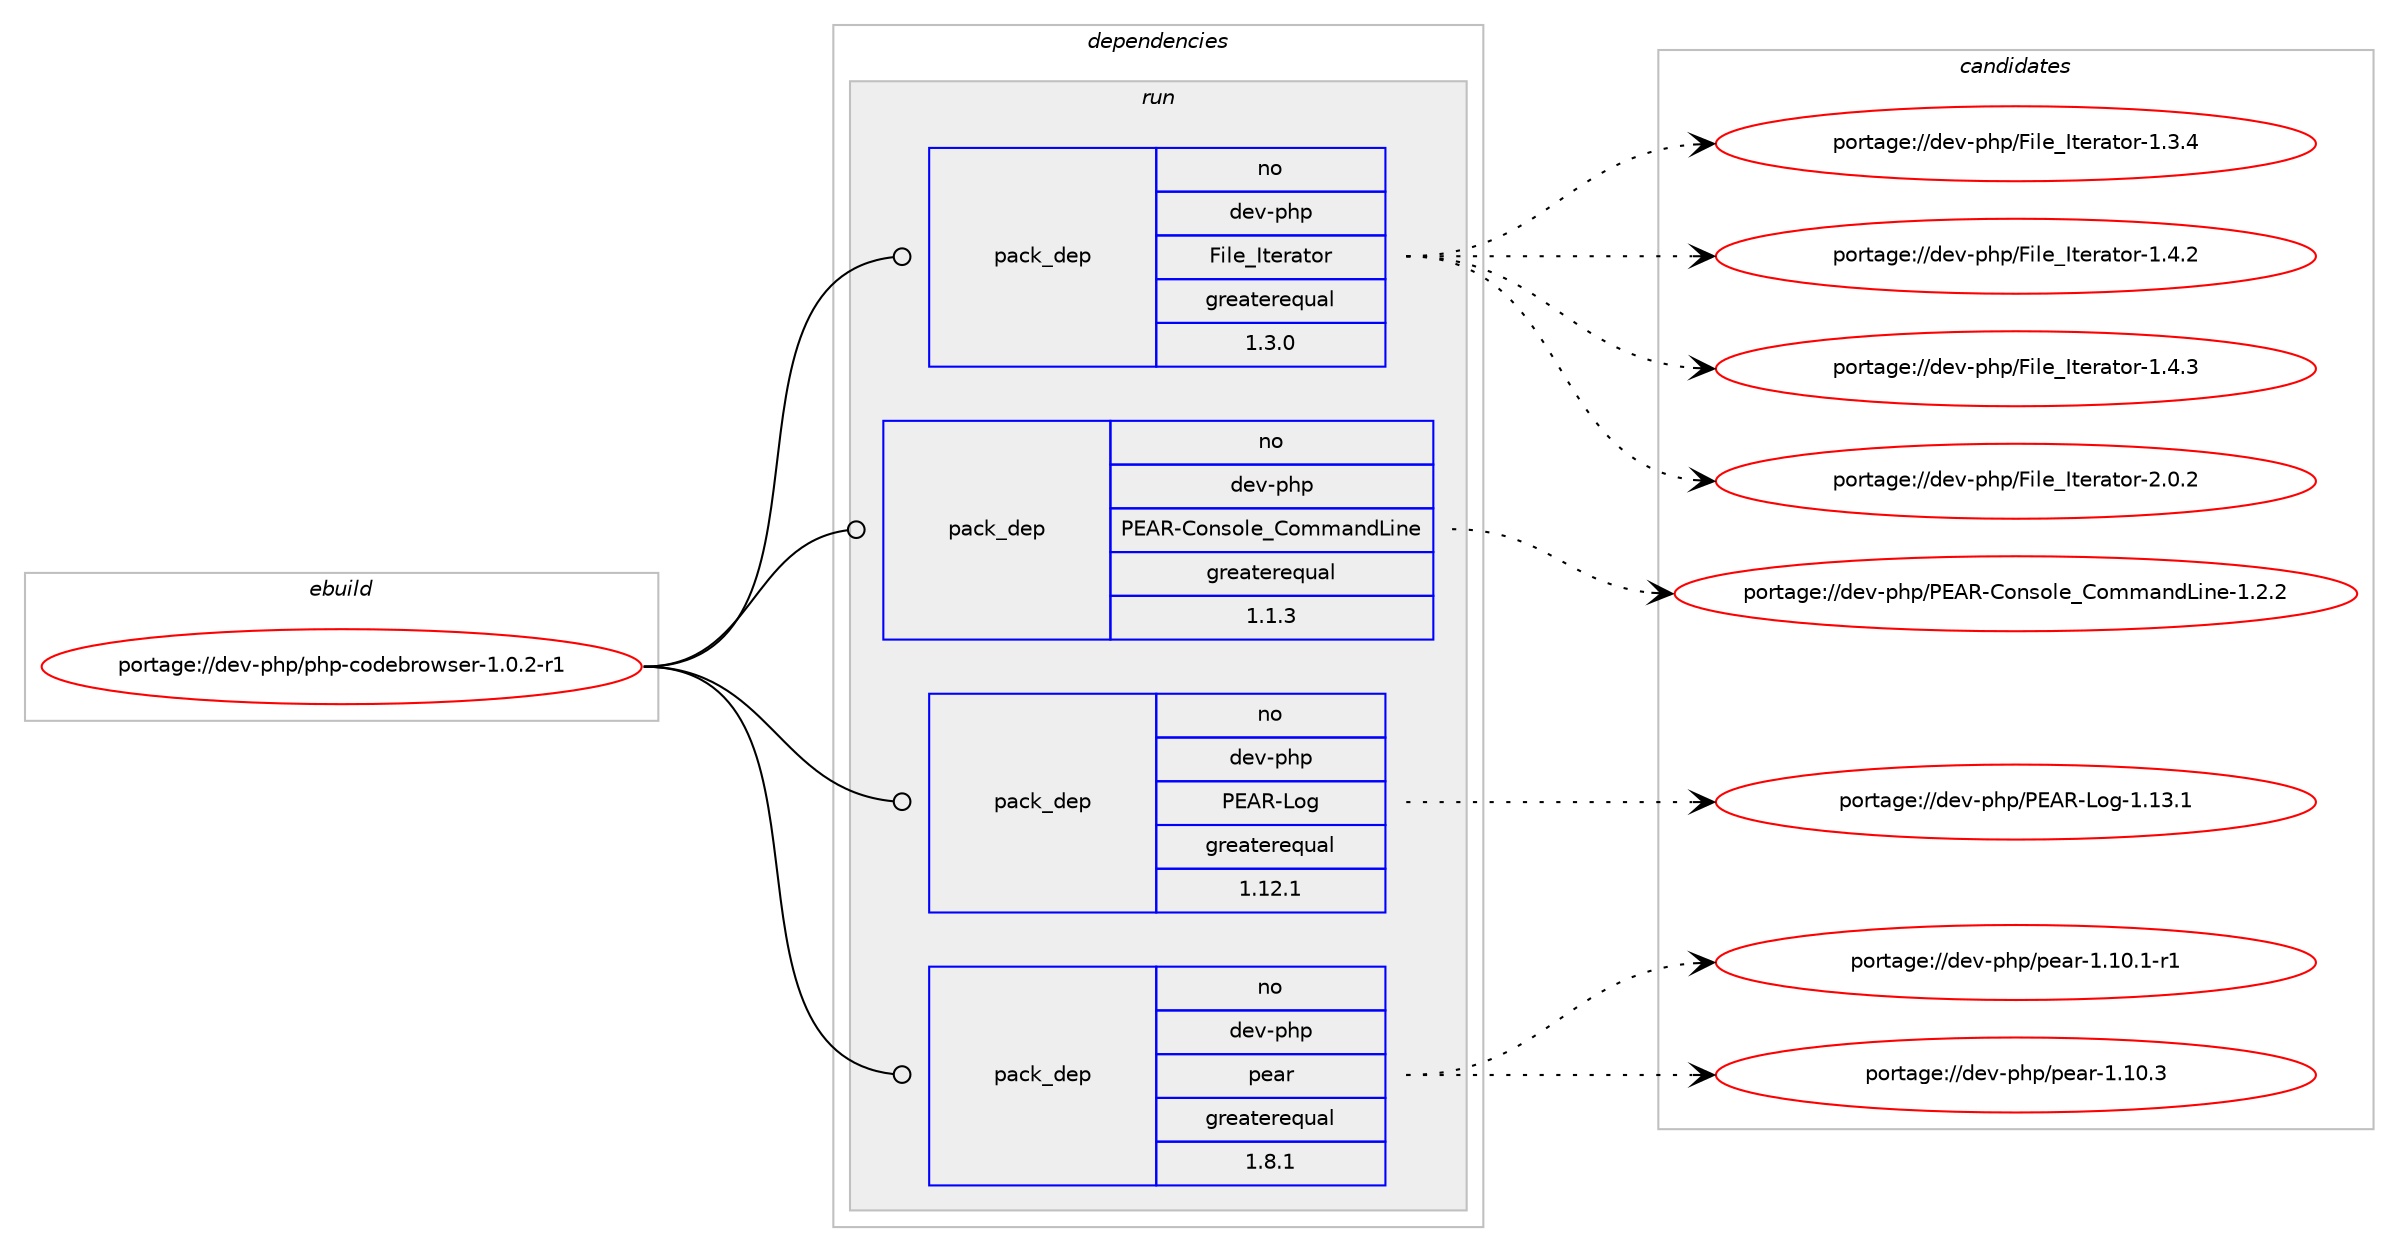 digraph prolog {

# *************
# Graph options
# *************

newrank=true;
concentrate=true;
compound=true;
graph [rankdir=LR,fontname=Helvetica,fontsize=10,ranksep=1.5];#, ranksep=2.5, nodesep=0.2];
edge  [arrowhead=vee];
node  [fontname=Helvetica,fontsize=10];

# **********
# The ebuild
# **********

subgraph cluster_leftcol {
color=gray;
rank=same;
label=<<i>ebuild</i>>;
id [label="portage://dev-php/php-codebrowser-1.0.2-r1", color=red, width=4, href="../dev-php/php-codebrowser-1.0.2-r1.svg"];
}

# ****************
# The dependencies
# ****************

subgraph cluster_midcol {
color=gray;
label=<<i>dependencies</i>>;
subgraph cluster_compile {
fillcolor="#eeeeee";
style=filled;
label=<<i>compile</i>>;
}
subgraph cluster_compileandrun {
fillcolor="#eeeeee";
style=filled;
label=<<i>compile and run</i>>;
}
subgraph cluster_run {
fillcolor="#eeeeee";
style=filled;
label=<<i>run</i>>;
subgraph pack98621 {
dependency126564 [label=<<TABLE BORDER="0" CELLBORDER="1" CELLSPACING="0" CELLPADDING="4" WIDTH="220"><TR><TD ROWSPAN="6" CELLPADDING="30">pack_dep</TD></TR><TR><TD WIDTH="110">no</TD></TR><TR><TD>dev-php</TD></TR><TR><TD>File_Iterator</TD></TR><TR><TD>greaterequal</TD></TR><TR><TD>1.3.0</TD></TR></TABLE>>, shape=none, color=blue];
}
id:e -> dependency126564:w [weight=20,style="solid",arrowhead="odot"];
subgraph pack98622 {
dependency126565 [label=<<TABLE BORDER="0" CELLBORDER="1" CELLSPACING="0" CELLPADDING="4" WIDTH="220"><TR><TD ROWSPAN="6" CELLPADDING="30">pack_dep</TD></TR><TR><TD WIDTH="110">no</TD></TR><TR><TD>dev-php</TD></TR><TR><TD>PEAR-Console_CommandLine</TD></TR><TR><TD>greaterequal</TD></TR><TR><TD>1.1.3</TD></TR></TABLE>>, shape=none, color=blue];
}
id:e -> dependency126565:w [weight=20,style="solid",arrowhead="odot"];
subgraph pack98623 {
dependency126566 [label=<<TABLE BORDER="0" CELLBORDER="1" CELLSPACING="0" CELLPADDING="4" WIDTH="220"><TR><TD ROWSPAN="6" CELLPADDING="30">pack_dep</TD></TR><TR><TD WIDTH="110">no</TD></TR><TR><TD>dev-php</TD></TR><TR><TD>PEAR-Log</TD></TR><TR><TD>greaterequal</TD></TR><TR><TD>1.12.1</TD></TR></TABLE>>, shape=none, color=blue];
}
id:e -> dependency126566:w [weight=20,style="solid",arrowhead="odot"];
subgraph pack98624 {
dependency126567 [label=<<TABLE BORDER="0" CELLBORDER="1" CELLSPACING="0" CELLPADDING="4" WIDTH="220"><TR><TD ROWSPAN="6" CELLPADDING="30">pack_dep</TD></TR><TR><TD WIDTH="110">no</TD></TR><TR><TD>dev-php</TD></TR><TR><TD>pear</TD></TR><TR><TD>greaterequal</TD></TR><TR><TD>1.8.1</TD></TR></TABLE>>, shape=none, color=blue];
}
id:e -> dependency126567:w [weight=20,style="solid",arrowhead="odot"];
}
}

# **************
# The candidates
# **************

subgraph cluster_choices {
rank=same;
color=gray;
label=<<i>candidates</i>>;

subgraph choice98621 {
color=black;
nodesep=1;
choiceportage100101118451121041124770105108101957311610111497116111114454946514652 [label="portage://dev-php/File_Iterator-1.3.4", color=red, width=4,href="../dev-php/File_Iterator-1.3.4.svg"];
choiceportage100101118451121041124770105108101957311610111497116111114454946524650 [label="portage://dev-php/File_Iterator-1.4.2", color=red, width=4,href="../dev-php/File_Iterator-1.4.2.svg"];
choiceportage100101118451121041124770105108101957311610111497116111114454946524651 [label="portage://dev-php/File_Iterator-1.4.3", color=red, width=4,href="../dev-php/File_Iterator-1.4.3.svg"];
choiceportage100101118451121041124770105108101957311610111497116111114455046484650 [label="portage://dev-php/File_Iterator-2.0.2", color=red, width=4,href="../dev-php/File_Iterator-2.0.2.svg"];
dependency126564:e -> choiceportage100101118451121041124770105108101957311610111497116111114454946514652:w [style=dotted,weight="100"];
dependency126564:e -> choiceportage100101118451121041124770105108101957311610111497116111114454946524650:w [style=dotted,weight="100"];
dependency126564:e -> choiceportage100101118451121041124770105108101957311610111497116111114454946524651:w [style=dotted,weight="100"];
dependency126564:e -> choiceportage100101118451121041124770105108101957311610111497116111114455046484650:w [style=dotted,weight="100"];
}
subgraph choice98622 {
color=black;
nodesep=1;
choiceportage100101118451121041124780696582456711111011511110810195671111091099711010076105110101454946504650 [label="portage://dev-php/PEAR-Console_CommandLine-1.2.2", color=red, width=4,href="../dev-php/PEAR-Console_CommandLine-1.2.2.svg"];
dependency126565:e -> choiceportage100101118451121041124780696582456711111011511110810195671111091099711010076105110101454946504650:w [style=dotted,weight="100"];
}
subgraph choice98623 {
color=black;
nodesep=1;
choiceportage100101118451121041124780696582457611110345494649514649 [label="portage://dev-php/PEAR-Log-1.13.1", color=red, width=4,href="../dev-php/PEAR-Log-1.13.1.svg"];
dependency126566:e -> choiceportage100101118451121041124780696582457611110345494649514649:w [style=dotted,weight="100"];
}
subgraph choice98624 {
color=black;
nodesep=1;
choiceportage100101118451121041124711210197114454946494846494511449 [label="portage://dev-php/pear-1.10.1-r1", color=red, width=4,href="../dev-php/pear-1.10.1-r1.svg"];
choiceportage10010111845112104112471121019711445494649484651 [label="portage://dev-php/pear-1.10.3", color=red, width=4,href="../dev-php/pear-1.10.3.svg"];
dependency126567:e -> choiceportage100101118451121041124711210197114454946494846494511449:w [style=dotted,weight="100"];
dependency126567:e -> choiceportage10010111845112104112471121019711445494649484651:w [style=dotted,weight="100"];
}
}

}
